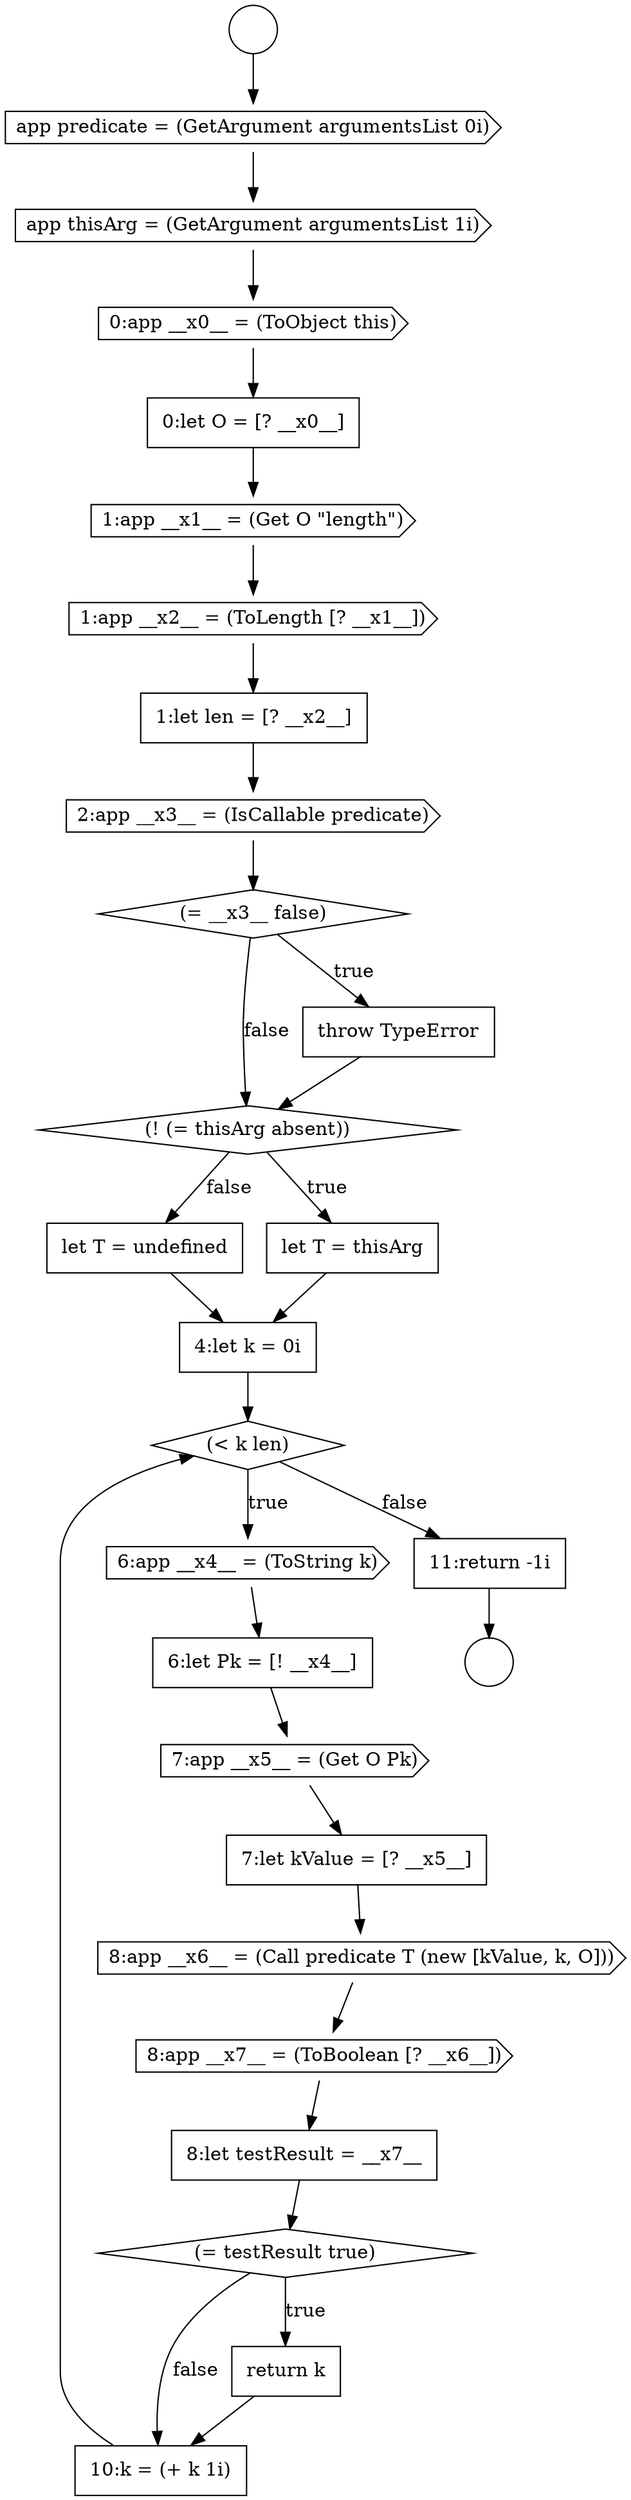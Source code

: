 digraph {
  node14709 [shape=circle label=" " color="black" fillcolor="white" style=filled]
  node14729 [shape=none, margin=0, label=<<font color="black">
    <table border="0" cellborder="1" cellspacing="0" cellpadding="10">
      <tr><td align="left">7:let kValue = [? __x5__]</td></tr>
    </table>
  </font>> color="black" fillcolor="white" style=filled]
  node14726 [shape=cds, label=<<font color="black">6:app __x4__ = (ToString k)</font>> color="black" fillcolor="white" style=filled]
  node14716 [shape=cds, label=<<font color="black">1:app __x2__ = (ToLength [? __x1__])</font>> color="black" fillcolor="white" style=filled]
  node14733 [shape=diamond, label=<<font color="black">(= testResult true)</font>> color="black" fillcolor="white" style=filled]
  node14735 [shape=none, margin=0, label=<<font color="black">
    <table border="0" cellborder="1" cellspacing="0" cellpadding="10">
      <tr><td align="left">10:k = (+ k 1i)</td></tr>
    </table>
  </font>> color="black" fillcolor="white" style=filled]
  node14725 [shape=diamond, label=<<font color="black">(&lt; k len)</font>> color="black" fillcolor="white" style=filled]
  node14719 [shape=diamond, label=<<font color="black">(= __x3__ false)</font>> color="black" fillcolor="white" style=filled]
  node14721 [shape=diamond, label=<<font color="black">(! (= thisArg absent))</font>> color="black" fillcolor="white" style=filled]
  node14711 [shape=cds, label=<<font color="black">app predicate = (GetArgument argumentsList 0i)</font>> color="black" fillcolor="white" style=filled]
  node14736 [shape=none, margin=0, label=<<font color="black">
    <table border="0" cellborder="1" cellspacing="0" cellpadding="10">
      <tr><td align="left">11:return -1i</td></tr>
    </table>
  </font>> color="black" fillcolor="white" style=filled]
  node14728 [shape=cds, label=<<font color="black">7:app __x5__ = (Get O Pk)</font>> color="black" fillcolor="white" style=filled]
  node14715 [shape=cds, label=<<font color="black">1:app __x1__ = (Get O &quot;length&quot;)</font>> color="black" fillcolor="white" style=filled]
  node14723 [shape=none, margin=0, label=<<font color="black">
    <table border="0" cellborder="1" cellspacing="0" cellpadding="10">
      <tr><td align="left">let T = undefined</td></tr>
    </table>
  </font>> color="black" fillcolor="white" style=filled]
  node14717 [shape=none, margin=0, label=<<font color="black">
    <table border="0" cellborder="1" cellspacing="0" cellpadding="10">
      <tr><td align="left">1:let len = [? __x2__]</td></tr>
    </table>
  </font>> color="black" fillcolor="white" style=filled]
  node14727 [shape=none, margin=0, label=<<font color="black">
    <table border="0" cellborder="1" cellspacing="0" cellpadding="10">
      <tr><td align="left">6:let Pk = [! __x4__]</td></tr>
    </table>
  </font>> color="black" fillcolor="white" style=filled]
  node14718 [shape=cds, label=<<font color="black">2:app __x3__ = (IsCallable predicate)</font>> color="black" fillcolor="white" style=filled]
  node14722 [shape=none, margin=0, label=<<font color="black">
    <table border="0" cellborder="1" cellspacing="0" cellpadding="10">
      <tr><td align="left">let T = thisArg</td></tr>
    </table>
  </font>> color="black" fillcolor="white" style=filled]
  node14730 [shape=cds, label=<<font color="black">8:app __x6__ = (Call predicate T (new [kValue, k, O]))</font>> color="black" fillcolor="white" style=filled]
  node14712 [shape=cds, label=<<font color="black">app thisArg = (GetArgument argumentsList 1i)</font>> color="black" fillcolor="white" style=filled]
  node14734 [shape=none, margin=0, label=<<font color="black">
    <table border="0" cellborder="1" cellspacing="0" cellpadding="10">
      <tr><td align="left">return k</td></tr>
    </table>
  </font>> color="black" fillcolor="white" style=filled]
  node14713 [shape=cds, label=<<font color="black">0:app __x0__ = (ToObject this)</font>> color="black" fillcolor="white" style=filled]
  node14714 [shape=none, margin=0, label=<<font color="black">
    <table border="0" cellborder="1" cellspacing="0" cellpadding="10">
      <tr><td align="left">0:let O = [? __x0__]</td></tr>
    </table>
  </font>> color="black" fillcolor="white" style=filled]
  node14731 [shape=cds, label=<<font color="black">8:app __x7__ = (ToBoolean [? __x6__])</font>> color="black" fillcolor="white" style=filled]
  node14720 [shape=none, margin=0, label=<<font color="black">
    <table border="0" cellborder="1" cellspacing="0" cellpadding="10">
      <tr><td align="left">throw TypeError</td></tr>
    </table>
  </font>> color="black" fillcolor="white" style=filled]
  node14724 [shape=none, margin=0, label=<<font color="black">
    <table border="0" cellborder="1" cellspacing="0" cellpadding="10">
      <tr><td align="left">4:let k = 0i</td></tr>
    </table>
  </font>> color="black" fillcolor="white" style=filled]
  node14732 [shape=none, margin=0, label=<<font color="black">
    <table border="0" cellborder="1" cellspacing="0" cellpadding="10">
      <tr><td align="left">8:let testResult = __x7__</td></tr>
    </table>
  </font>> color="black" fillcolor="white" style=filled]
  node14710 [shape=circle label=" " color="black" fillcolor="white" style=filled]
  node14725 -> node14726 [label=<<font color="black">true</font>> color="black"]
  node14725 -> node14736 [label=<<font color="black">false</font>> color="black"]
  node14719 -> node14720 [label=<<font color="black">true</font>> color="black"]
  node14719 -> node14721 [label=<<font color="black">false</font>> color="black"]
  node14716 -> node14717 [ color="black"]
  node14731 -> node14732 [ color="black"]
  node14728 -> node14729 [ color="black"]
  node14724 -> node14725 [ color="black"]
  node14714 -> node14715 [ color="black"]
  node14718 -> node14719 [ color="black"]
  node14711 -> node14712 [ color="black"]
  node14720 -> node14721 [ color="black"]
  node14727 -> node14728 [ color="black"]
  node14712 -> node14713 [ color="black"]
  node14736 -> node14710 [ color="black"]
  node14715 -> node14716 [ color="black"]
  node14726 -> node14727 [ color="black"]
  node14717 -> node14718 [ color="black"]
  node14723 -> node14724 [ color="black"]
  node14733 -> node14734 [label=<<font color="black">true</font>> color="black"]
  node14733 -> node14735 [label=<<font color="black">false</font>> color="black"]
  node14732 -> node14733 [ color="black"]
  node14721 -> node14722 [label=<<font color="black">true</font>> color="black"]
  node14721 -> node14723 [label=<<font color="black">false</font>> color="black"]
  node14735 -> node14725 [ color="black"]
  node14709 -> node14711 [ color="black"]
  node14730 -> node14731 [ color="black"]
  node14734 -> node14735 [ color="black"]
  node14713 -> node14714 [ color="black"]
  node14722 -> node14724 [ color="black"]
  node14729 -> node14730 [ color="black"]
}
